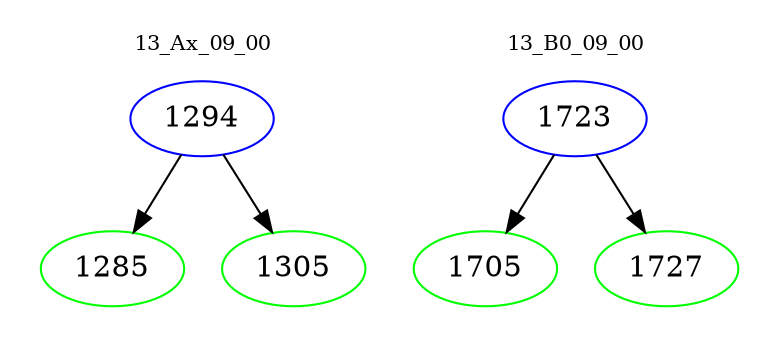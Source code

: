 digraph{
subgraph cluster_0 {
color = white
label = "13_Ax_09_00";
fontsize=10;
T0_1294 [label="1294", color="blue"]
T0_1294 -> T0_1285 [color="black"]
T0_1285 [label="1285", color="green"]
T0_1294 -> T0_1305 [color="black"]
T0_1305 [label="1305", color="green"]
}
subgraph cluster_1 {
color = white
label = "13_B0_09_00";
fontsize=10;
T1_1723 [label="1723", color="blue"]
T1_1723 -> T1_1705 [color="black"]
T1_1705 [label="1705", color="green"]
T1_1723 -> T1_1727 [color="black"]
T1_1727 [label="1727", color="green"]
}
}

